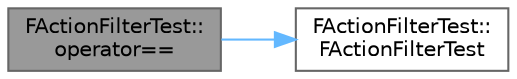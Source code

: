digraph "FActionFilterTest::operator=="
{
 // INTERACTIVE_SVG=YES
 // LATEX_PDF_SIZE
  bgcolor="transparent";
  edge [fontname=Helvetica,fontsize=10,labelfontname=Helvetica,labelfontsize=10];
  node [fontname=Helvetica,fontsize=10,shape=box,height=0.2,width=0.4];
  rankdir="LR";
  Node1 [id="Node000001",label="FActionFilterTest::\loperator==",height=0.2,width=0.4,color="gray40", fillcolor="grey60", style="filled", fontcolor="black",tooltip=" "];
  Node1 -> Node2 [id="edge1_Node000001_Node000002",color="steelblue1",style="solid",tooltip=" "];
  Node2 [id="Node000002",label="FActionFilterTest::\lFActionFilterTest",height=0.2,width=0.4,color="grey40", fillcolor="white", style="filled",URL="$d3/d8d/structFActionFilterTest.html#a9edb73dd1819f4b6e87b40a1aace84aa",tooltip=" "];
}
